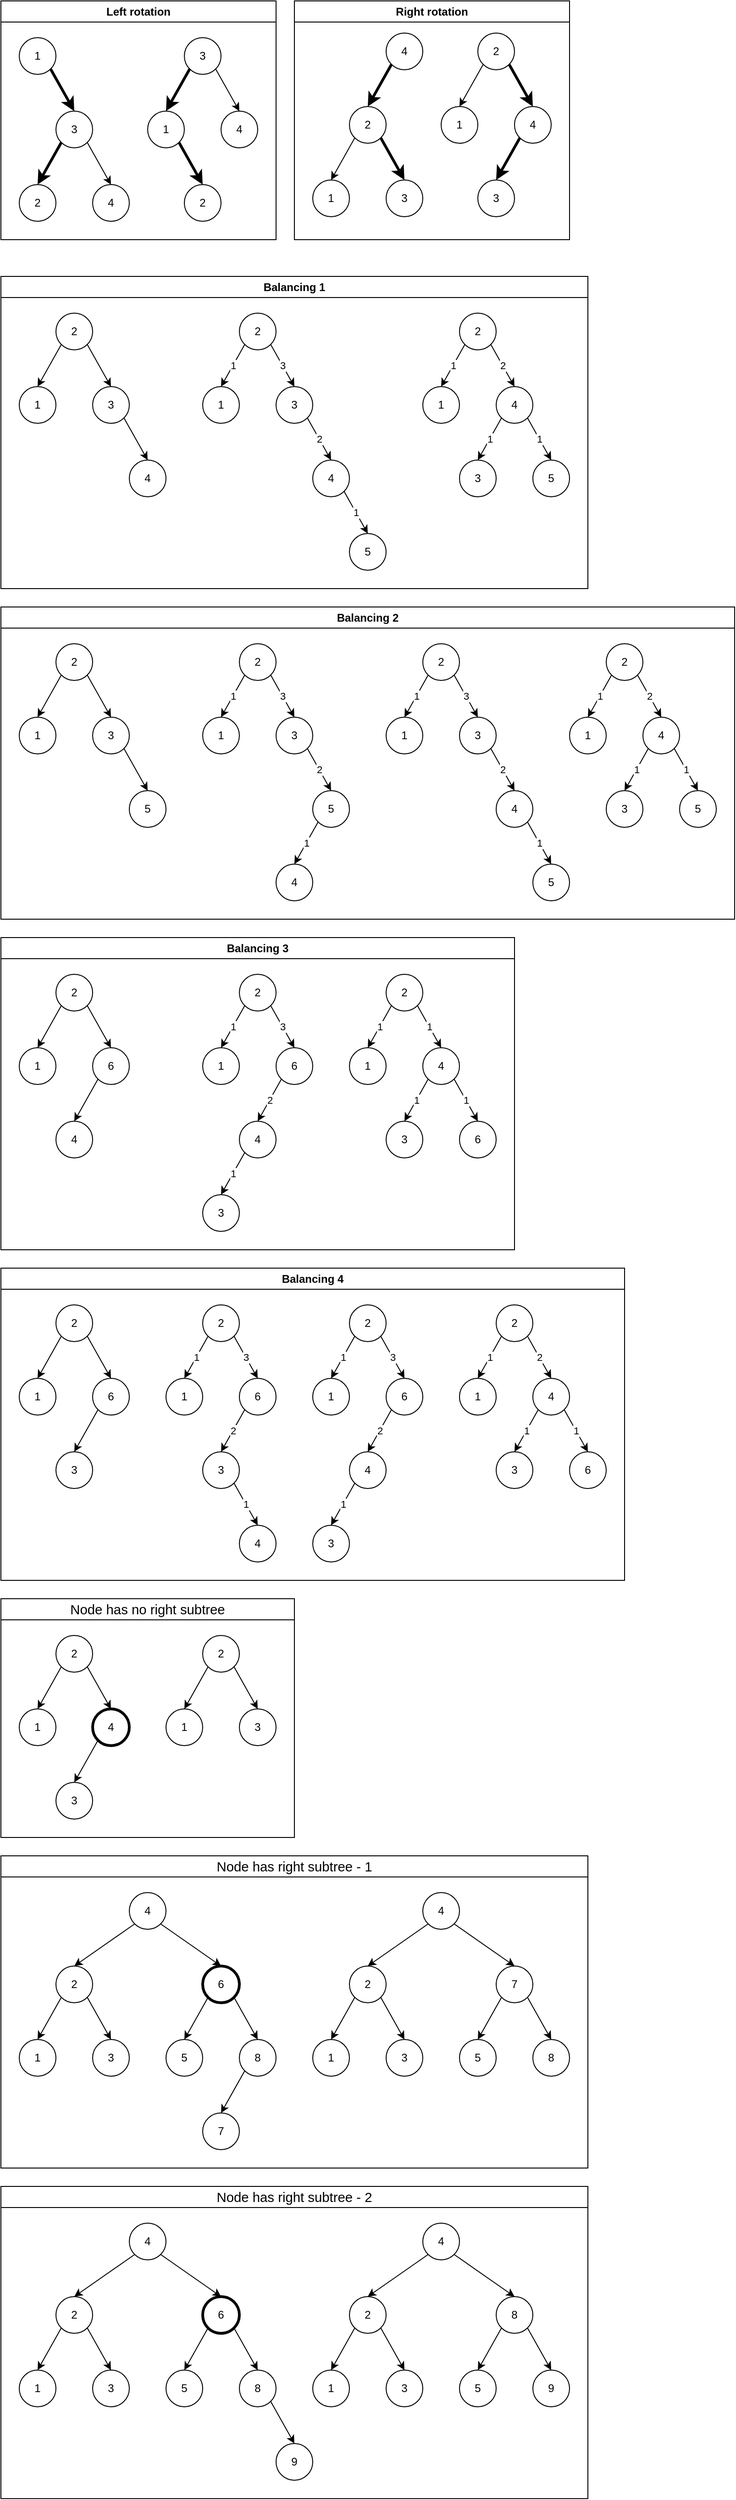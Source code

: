 <mxfile>
    <diagram id="-i_gcgUEiL3aIlroKkKF" name="Page-1">
        <mxGraphModel dx="1155" dy="668" grid="1" gridSize="10" guides="1" tooltips="1" connect="1" arrows="1" fold="1" page="1" pageScale="1" pageWidth="827" pageHeight="1169" math="0" shadow="0">
            <root>
                <mxCell id="0"/>
                <mxCell id="1" parent="0"/>
                <mxCell id="267" value="&lt;span id=&quot;docs-internal-guid-1aef4bfb-7fff-c312-14d9-f56bea1e8512&quot; style=&quot;font-weight:normal;&quot;&gt;&lt;span style=&quot;font-size: 11pt; font-family: Arial, sans-serif; background-color: transparent; font-variant-numeric: normal; font-variant-east-asian: normal; font-variant-alternates: normal; vertical-align: baseline;&quot;&gt;Node has no right subtree&lt;/span&gt;&lt;/span&gt;" style="swimlane;whiteSpace=wrap;html=1;" vertex="1" parent="1">
                    <mxGeometry x="20" y="1760" width="320" height="260" as="geometry"/>
                </mxCell>
                <mxCell id="268" value="1" style="ellipse;whiteSpace=wrap;html=1;aspect=fixed;" vertex="1" parent="267">
                    <mxGeometry x="20" y="120" width="40" height="40" as="geometry"/>
                </mxCell>
                <mxCell id="272" style="edgeStyle=none;html=1;exitX=0;exitY=1;exitDx=0;exitDy=0;entryX=0.5;entryY=0;entryDx=0;entryDy=0;" edge="1" parent="267" source="271" target="268">
                    <mxGeometry relative="1" as="geometry"/>
                </mxCell>
                <mxCell id="273" style="edgeStyle=none;html=1;exitX=1;exitY=1;exitDx=0;exitDy=0;entryX=0.5;entryY=0;entryDx=0;entryDy=0;" edge="1" parent="267" source="271" target="269">
                    <mxGeometry relative="1" as="geometry"/>
                </mxCell>
                <mxCell id="271" value="2" style="ellipse;whiteSpace=wrap;html=1;aspect=fixed;" vertex="1" parent="267">
                    <mxGeometry x="60" y="40" width="40" height="40" as="geometry"/>
                </mxCell>
                <mxCell id="270" value="3" style="ellipse;whiteSpace=wrap;html=1;aspect=fixed;" vertex="1" parent="267">
                    <mxGeometry x="60" y="200" width="40" height="40" as="geometry"/>
                </mxCell>
                <mxCell id="274" style="edgeStyle=none;html=1;exitX=0;exitY=1;exitDx=0;exitDy=0;entryX=0.5;entryY=0;entryDx=0;entryDy=0;" edge="1" parent="267" source="269" target="270">
                    <mxGeometry relative="1" as="geometry"/>
                </mxCell>
                <mxCell id="269" value="4" style="ellipse;whiteSpace=wrap;html=1;aspect=fixed;strokeWidth=3;" vertex="1" parent="267">
                    <mxGeometry x="100" y="120" width="40" height="40" as="geometry"/>
                </mxCell>
                <mxCell id="275" value="1" style="ellipse;whiteSpace=wrap;html=1;aspect=fixed;" vertex="1" parent="267">
                    <mxGeometry x="180" y="120" width="40" height="40" as="geometry"/>
                </mxCell>
                <mxCell id="276" style="edgeStyle=none;html=1;exitX=0;exitY=1;exitDx=0;exitDy=0;entryX=0.5;entryY=0;entryDx=0;entryDy=0;" edge="1" parent="267" source="278" target="275">
                    <mxGeometry relative="1" as="geometry"/>
                </mxCell>
                <mxCell id="278" value="2" style="ellipse;whiteSpace=wrap;html=1;aspect=fixed;" vertex="1" parent="267">
                    <mxGeometry x="220" y="40" width="40" height="40" as="geometry"/>
                </mxCell>
                <mxCell id="281" value="3" style="ellipse;whiteSpace=wrap;html=1;aspect=fixed;" vertex="1" parent="267">
                    <mxGeometry x="260" y="120" width="40" height="40" as="geometry"/>
                </mxCell>
                <mxCell id="277" style="edgeStyle=none;html=1;exitX=1;exitY=1;exitDx=0;exitDy=0;entryX=0.5;entryY=0;entryDx=0;entryDy=0;" edge="1" parent="267" source="278" target="281">
                    <mxGeometry relative="1" as="geometry"/>
                </mxCell>
                <mxCell id="282" value="&lt;span id=&quot;docs-internal-guid-1aef4bfb-7fff-c312-14d9-f56bea1e8512&quot; style=&quot;font-weight:normal;&quot;&gt;&lt;span style=&quot;font-size: 11pt; font-family: Arial, sans-serif; background-color: transparent; font-variant-numeric: normal; font-variant-east-asian: normal; font-variant-alternates: normal; vertical-align: baseline;&quot;&gt;Node has right subtree - 1&lt;/span&gt;&lt;/span&gt;" style="swimlane;whiteSpace=wrap;html=1;startSize=23;" vertex="1" parent="1">
                    <mxGeometry x="20" y="2040" width="640" height="340" as="geometry"/>
                </mxCell>
                <mxCell id="283" value="1" style="ellipse;whiteSpace=wrap;html=1;aspect=fixed;" vertex="1" parent="282">
                    <mxGeometry x="20" y="200" width="40" height="40" as="geometry"/>
                </mxCell>
                <mxCell id="284" style="edgeStyle=none;html=1;exitX=0;exitY=1;exitDx=0;exitDy=0;entryX=0.5;entryY=0;entryDx=0;entryDy=0;" edge="1" parent="282" source="286" target="283">
                    <mxGeometry relative="1" as="geometry"/>
                </mxCell>
                <mxCell id="285" style="edgeStyle=none;html=1;exitX=1;exitY=1;exitDx=0;exitDy=0;entryX=0.5;entryY=0;entryDx=0;entryDy=0;" edge="1" parent="282" source="286" target="289">
                    <mxGeometry relative="1" as="geometry"/>
                </mxCell>
                <mxCell id="286" value="2" style="ellipse;whiteSpace=wrap;html=1;aspect=fixed;" vertex="1" parent="282">
                    <mxGeometry x="60" y="120" width="40" height="40" as="geometry"/>
                </mxCell>
                <mxCell id="289" value="3" style="ellipse;whiteSpace=wrap;html=1;aspect=fixed;" vertex="1" parent="282">
                    <mxGeometry x="100" y="200" width="40" height="40" as="geometry"/>
                </mxCell>
                <mxCell id="300" style="edgeStyle=none;html=1;exitX=0;exitY=1;exitDx=0;exitDy=0;entryX=0.5;entryY=0;entryDx=0;entryDy=0;" edge="1" parent="282" source="295" target="286">
                    <mxGeometry relative="1" as="geometry"/>
                </mxCell>
                <mxCell id="301" style="edgeStyle=none;html=1;exitX=1;exitY=1;exitDx=0;exitDy=0;entryX=0.5;entryY=0;entryDx=0;entryDy=0;" edge="1" parent="282" source="295" target="296">
                    <mxGeometry relative="1" as="geometry"/>
                </mxCell>
                <mxCell id="295" value="4" style="ellipse;whiteSpace=wrap;html=1;aspect=fixed;" vertex="1" parent="282">
                    <mxGeometry x="140" y="40" width="40" height="40" as="geometry"/>
                </mxCell>
                <mxCell id="302" style="edgeStyle=none;html=1;exitX=0;exitY=1;exitDx=0;exitDy=0;entryX=0.5;entryY=0;entryDx=0;entryDy=0;" edge="1" parent="282" source="296" target="297">
                    <mxGeometry relative="1" as="geometry"/>
                </mxCell>
                <mxCell id="303" style="edgeStyle=none;html=1;exitX=1;exitY=1;exitDx=0;exitDy=0;entryX=0.5;entryY=0;entryDx=0;entryDy=0;" edge="1" parent="282" source="296" target="298">
                    <mxGeometry relative="1" as="geometry"/>
                </mxCell>
                <mxCell id="296" value="6" style="ellipse;whiteSpace=wrap;html=1;aspect=fixed;strokeWidth=3;" vertex="1" parent="282">
                    <mxGeometry x="220" y="120" width="40" height="40" as="geometry"/>
                </mxCell>
                <mxCell id="297" value="5" style="ellipse;whiteSpace=wrap;html=1;aspect=fixed;" vertex="1" parent="282">
                    <mxGeometry x="180" y="200" width="40" height="40" as="geometry"/>
                </mxCell>
                <mxCell id="304" style="edgeStyle=none;html=1;exitX=0;exitY=1;exitDx=0;exitDy=0;entryX=0.5;entryY=0;entryDx=0;entryDy=0;" edge="1" parent="282" source="298" target="299">
                    <mxGeometry relative="1" as="geometry"/>
                </mxCell>
                <mxCell id="298" value="8" style="ellipse;whiteSpace=wrap;html=1;aspect=fixed;" vertex="1" parent="282">
                    <mxGeometry x="260" y="200" width="40" height="40" as="geometry"/>
                </mxCell>
                <mxCell id="299" value="7" style="ellipse;whiteSpace=wrap;html=1;aspect=fixed;" vertex="1" parent="282">
                    <mxGeometry x="220" y="280" width="40" height="40" as="geometry"/>
                </mxCell>
                <mxCell id="305" value="1" style="ellipse;whiteSpace=wrap;html=1;aspect=fixed;" vertex="1" parent="282">
                    <mxGeometry x="340" y="200" width="40" height="40" as="geometry"/>
                </mxCell>
                <mxCell id="306" style="edgeStyle=none;html=1;exitX=0;exitY=1;exitDx=0;exitDy=0;entryX=0.5;entryY=0;entryDx=0;entryDy=0;" edge="1" parent="282" source="308" target="305">
                    <mxGeometry relative="1" as="geometry"/>
                </mxCell>
                <mxCell id="308" value="2" style="ellipse;whiteSpace=wrap;html=1;aspect=fixed;" vertex="1" parent="282">
                    <mxGeometry x="380" y="120" width="40" height="40" as="geometry"/>
                </mxCell>
                <mxCell id="309" value="3" style="ellipse;whiteSpace=wrap;html=1;aspect=fixed;" vertex="1" parent="282">
                    <mxGeometry x="420" y="200" width="40" height="40" as="geometry"/>
                </mxCell>
                <mxCell id="307" style="edgeStyle=none;html=1;exitX=1;exitY=1;exitDx=0;exitDy=0;entryX=0.5;entryY=0;entryDx=0;entryDy=0;" edge="1" parent="282" source="308" target="309">
                    <mxGeometry relative="1" as="geometry"/>
                </mxCell>
                <mxCell id="310" style="edgeStyle=none;html=1;exitX=0;exitY=1;exitDx=0;exitDy=0;entryX=0.5;entryY=0;entryDx=0;entryDy=0;" edge="1" parent="282" source="312" target="308">
                    <mxGeometry relative="1" as="geometry"/>
                </mxCell>
                <mxCell id="312" value="4" style="ellipse;whiteSpace=wrap;html=1;aspect=fixed;" vertex="1" parent="282">
                    <mxGeometry x="460" y="40" width="40" height="40" as="geometry"/>
                </mxCell>
                <mxCell id="311" style="edgeStyle=none;html=1;exitX=1;exitY=1;exitDx=0;exitDy=0;entryX=0.5;entryY=0;entryDx=0;entryDy=0;" edge="1" parent="282" source="312">
                    <mxGeometry relative="1" as="geometry">
                        <mxPoint x="560" y="120.0" as="targetPoint"/>
                    </mxGeometry>
                </mxCell>
                <mxCell id="316" value="5" style="ellipse;whiteSpace=wrap;html=1;aspect=fixed;" vertex="1" parent="282">
                    <mxGeometry x="500" y="200" width="40" height="40" as="geometry"/>
                </mxCell>
                <mxCell id="313" style="edgeStyle=none;html=1;exitX=0;exitY=1;exitDx=0;exitDy=0;entryX=0.5;entryY=0;entryDx=0;entryDy=0;" edge="1" parent="282" target="316">
                    <mxGeometry relative="1" as="geometry">
                        <mxPoint x="545.858" y="154.142" as="sourcePoint"/>
                    </mxGeometry>
                </mxCell>
                <mxCell id="318" value="8" style="ellipse;whiteSpace=wrap;html=1;aspect=fixed;" vertex="1" parent="282">
                    <mxGeometry x="580" y="200" width="40" height="40" as="geometry"/>
                </mxCell>
                <mxCell id="314" style="edgeStyle=none;html=1;exitX=1;exitY=1;exitDx=0;exitDy=0;entryX=0.5;entryY=0;entryDx=0;entryDy=0;" edge="1" parent="282" target="318">
                    <mxGeometry relative="1" as="geometry">
                        <mxPoint x="574.142" y="154.142" as="sourcePoint"/>
                    </mxGeometry>
                </mxCell>
                <mxCell id="319" value="7" style="ellipse;whiteSpace=wrap;html=1;aspect=fixed;" vertex="1" parent="282">
                    <mxGeometry x="540" y="120" width="40" height="40" as="geometry"/>
                </mxCell>
                <mxCell id="320" value="&lt;span id=&quot;docs-internal-guid-1aef4bfb-7fff-c312-14d9-f56bea1e8512&quot; style=&quot;font-weight:normal;&quot;&gt;&lt;span style=&quot;font-size: 11pt; font-family: Arial, sans-serif; background-color: transparent; font-variant-numeric: normal; font-variant-east-asian: normal; font-variant-alternates: normal; vertical-align: baseline;&quot;&gt;Node has right subtree - 2&lt;/span&gt;&lt;/span&gt;" style="swimlane;whiteSpace=wrap;html=1;startSize=23;" vertex="1" parent="1">
                    <mxGeometry x="20" y="2400" width="640" height="340" as="geometry"/>
                </mxCell>
                <mxCell id="321" value="1" style="ellipse;whiteSpace=wrap;html=1;aspect=fixed;" vertex="1" parent="320">
                    <mxGeometry x="20" y="200" width="40" height="40" as="geometry"/>
                </mxCell>
                <mxCell id="322" style="edgeStyle=none;html=1;exitX=0;exitY=1;exitDx=0;exitDy=0;entryX=0.5;entryY=0;entryDx=0;entryDy=0;" edge="1" parent="320" source="324" target="321">
                    <mxGeometry relative="1" as="geometry"/>
                </mxCell>
                <mxCell id="323" style="edgeStyle=none;html=1;exitX=1;exitY=1;exitDx=0;exitDy=0;entryX=0.5;entryY=0;entryDx=0;entryDy=0;" edge="1" parent="320" source="324" target="325">
                    <mxGeometry relative="1" as="geometry"/>
                </mxCell>
                <mxCell id="324" value="2" style="ellipse;whiteSpace=wrap;html=1;aspect=fixed;" vertex="1" parent="320">
                    <mxGeometry x="60" y="120" width="40" height="40" as="geometry"/>
                </mxCell>
                <mxCell id="325" value="3" style="ellipse;whiteSpace=wrap;html=1;aspect=fixed;" vertex="1" parent="320">
                    <mxGeometry x="100" y="200" width="40" height="40" as="geometry"/>
                </mxCell>
                <mxCell id="326" style="edgeStyle=none;html=1;exitX=0;exitY=1;exitDx=0;exitDy=0;entryX=0.5;entryY=0;entryDx=0;entryDy=0;" edge="1" parent="320" source="328" target="324">
                    <mxGeometry relative="1" as="geometry"/>
                </mxCell>
                <mxCell id="327" style="edgeStyle=none;html=1;exitX=1;exitY=1;exitDx=0;exitDy=0;entryX=0.5;entryY=0;entryDx=0;entryDy=0;" edge="1" parent="320" source="328" target="331">
                    <mxGeometry relative="1" as="geometry"/>
                </mxCell>
                <mxCell id="328" value="4" style="ellipse;whiteSpace=wrap;html=1;aspect=fixed;" vertex="1" parent="320">
                    <mxGeometry x="140" y="40" width="40" height="40" as="geometry"/>
                </mxCell>
                <mxCell id="329" style="edgeStyle=none;html=1;exitX=0;exitY=1;exitDx=0;exitDy=0;entryX=0.5;entryY=0;entryDx=0;entryDy=0;" edge="1" parent="320" source="331" target="332">
                    <mxGeometry relative="1" as="geometry"/>
                </mxCell>
                <mxCell id="330" style="edgeStyle=none;html=1;exitX=1;exitY=1;exitDx=0;exitDy=0;entryX=0.5;entryY=0;entryDx=0;entryDy=0;" edge="1" parent="320" source="331" target="334">
                    <mxGeometry relative="1" as="geometry"/>
                </mxCell>
                <mxCell id="331" value="6" style="ellipse;whiteSpace=wrap;html=1;aspect=fixed;strokeWidth=3;" vertex="1" parent="320">
                    <mxGeometry x="220" y="120" width="40" height="40" as="geometry"/>
                </mxCell>
                <mxCell id="332" value="5" style="ellipse;whiteSpace=wrap;html=1;aspect=fixed;" vertex="1" parent="320">
                    <mxGeometry x="180" y="200" width="40" height="40" as="geometry"/>
                </mxCell>
                <mxCell id="349" style="edgeStyle=none;html=1;exitX=1;exitY=1;exitDx=0;exitDy=0;entryX=0.5;entryY=0;entryDx=0;entryDy=0;" edge="1" parent="320" source="334" target="335">
                    <mxGeometry relative="1" as="geometry"/>
                </mxCell>
                <mxCell id="334" value="8" style="ellipse;whiteSpace=wrap;html=1;aspect=fixed;" vertex="1" parent="320">
                    <mxGeometry x="260" y="200" width="40" height="40" as="geometry"/>
                </mxCell>
                <mxCell id="335" value="9" style="ellipse;whiteSpace=wrap;html=1;aspect=fixed;" vertex="1" parent="320">
                    <mxGeometry x="300" y="280" width="40" height="40" as="geometry"/>
                </mxCell>
                <mxCell id="336" value="1" style="ellipse;whiteSpace=wrap;html=1;aspect=fixed;" vertex="1" parent="320">
                    <mxGeometry x="340" y="200" width="40" height="40" as="geometry"/>
                </mxCell>
                <mxCell id="337" style="edgeStyle=none;html=1;exitX=0;exitY=1;exitDx=0;exitDy=0;entryX=0.5;entryY=0;entryDx=0;entryDy=0;" edge="1" parent="320" source="338" target="336">
                    <mxGeometry relative="1" as="geometry"/>
                </mxCell>
                <mxCell id="338" value="2" style="ellipse;whiteSpace=wrap;html=1;aspect=fixed;" vertex="1" parent="320">
                    <mxGeometry x="380" y="120" width="40" height="40" as="geometry"/>
                </mxCell>
                <mxCell id="339" value="3" style="ellipse;whiteSpace=wrap;html=1;aspect=fixed;" vertex="1" parent="320">
                    <mxGeometry x="420" y="200" width="40" height="40" as="geometry"/>
                </mxCell>
                <mxCell id="340" style="edgeStyle=none;html=1;exitX=1;exitY=1;exitDx=0;exitDy=0;entryX=0.5;entryY=0;entryDx=0;entryDy=0;" edge="1" parent="320" source="338" target="339">
                    <mxGeometry relative="1" as="geometry"/>
                </mxCell>
                <mxCell id="341" style="edgeStyle=none;html=1;exitX=0;exitY=1;exitDx=0;exitDy=0;entryX=0.5;entryY=0;entryDx=0;entryDy=0;" edge="1" parent="320" source="342" target="338">
                    <mxGeometry relative="1" as="geometry"/>
                </mxCell>
                <mxCell id="342" value="4" style="ellipse;whiteSpace=wrap;html=1;aspect=fixed;" vertex="1" parent="320">
                    <mxGeometry x="460" y="40" width="40" height="40" as="geometry"/>
                </mxCell>
                <mxCell id="343" style="edgeStyle=none;html=1;exitX=1;exitY=1;exitDx=0;exitDy=0;entryX=0.5;entryY=0;entryDx=0;entryDy=0;" edge="1" parent="320" source="342">
                    <mxGeometry relative="1" as="geometry">
                        <mxPoint x="560" y="120.0" as="targetPoint"/>
                    </mxGeometry>
                </mxCell>
                <mxCell id="344" value="5" style="ellipse;whiteSpace=wrap;html=1;aspect=fixed;" vertex="1" parent="320">
                    <mxGeometry x="500" y="200" width="40" height="40" as="geometry"/>
                </mxCell>
                <mxCell id="345" style="edgeStyle=none;html=1;exitX=0;exitY=1;exitDx=0;exitDy=0;entryX=0.5;entryY=0;entryDx=0;entryDy=0;" edge="1" parent="320" target="344">
                    <mxGeometry relative="1" as="geometry">
                        <mxPoint x="545.858" y="154.142" as="sourcePoint"/>
                    </mxGeometry>
                </mxCell>
                <mxCell id="346" value="9" style="ellipse;whiteSpace=wrap;html=1;aspect=fixed;" vertex="1" parent="320">
                    <mxGeometry x="580" y="200" width="40" height="40" as="geometry"/>
                </mxCell>
                <mxCell id="347" style="edgeStyle=none;html=1;exitX=1;exitY=1;exitDx=0;exitDy=0;entryX=0.5;entryY=0;entryDx=0;entryDy=0;" edge="1" parent="320" target="346">
                    <mxGeometry relative="1" as="geometry">
                        <mxPoint x="574.142" y="154.142" as="sourcePoint"/>
                    </mxGeometry>
                </mxCell>
                <mxCell id="348" value="8" style="ellipse;whiteSpace=wrap;html=1;aspect=fixed;" vertex="1" parent="320">
                    <mxGeometry x="540" y="120" width="40" height="40" as="geometry"/>
                </mxCell>
                <mxCell id="352" value="Left rotation" style="swimlane;whiteSpace=wrap;html=1;strokeWidth=1;" vertex="1" parent="1">
                    <mxGeometry x="20" y="20" width="300" height="260" as="geometry"/>
                </mxCell>
                <mxCell id="43" value="4" style="ellipse;whiteSpace=wrap;html=1;aspect=fixed;" parent="352" vertex="1">
                    <mxGeometry x="100" y="200" width="40" height="40" as="geometry"/>
                </mxCell>
                <mxCell id="52" style="edgeStyle=none;html=1;exitX=1;exitY=1;exitDx=0;exitDy=0;entryX=0.5;entryY=0;entryDx=0;entryDy=0;" parent="352" source="44" target="43" edge="1">
                    <mxGeometry relative="1" as="geometry"/>
                </mxCell>
                <mxCell id="44" value="3" style="ellipse;whiteSpace=wrap;html=1;aspect=fixed;" parent="352" vertex="1">
                    <mxGeometry x="60" y="120" width="40" height="40" as="geometry"/>
                </mxCell>
                <mxCell id="47" value="2" style="ellipse;whiteSpace=wrap;html=1;aspect=fixed;" parent="352" vertex="1">
                    <mxGeometry x="20" y="200" width="40" height="40" as="geometry"/>
                </mxCell>
                <mxCell id="51" style="edgeStyle=none;html=1;exitX=0;exitY=1;exitDx=0;exitDy=0;entryX=0.5;entryY=0;entryDx=0;entryDy=0;strokeWidth=3;" parent="352" source="44" target="47" edge="1">
                    <mxGeometry relative="1" as="geometry"/>
                </mxCell>
                <mxCell id="50" style="edgeStyle=none;html=1;exitX=1;exitY=1;exitDx=0;exitDy=0;entryX=0.5;entryY=0;entryDx=0;entryDy=0;strokeWidth=3;" parent="352" source="48" target="44" edge="1">
                    <mxGeometry relative="1" as="geometry"/>
                </mxCell>
                <mxCell id="48" value="1" style="ellipse;whiteSpace=wrap;html=1;aspect=fixed;" parent="352" vertex="1">
                    <mxGeometry x="20" y="40" width="40" height="40" as="geometry"/>
                </mxCell>
                <mxCell id="53" value="4" style="ellipse;whiteSpace=wrap;html=1;aspect=fixed;" parent="352" vertex="1">
                    <mxGeometry x="240" y="120" width="40" height="40" as="geometry"/>
                </mxCell>
                <mxCell id="62" style="edgeStyle=none;html=1;exitX=1;exitY=1;exitDx=0;exitDy=0;entryX=0.5;entryY=0;entryDx=0;entryDy=0;" parent="352" source="56" edge="1">
                    <mxGeometry relative="1" as="geometry">
                        <mxPoint x="260" y="120" as="targetPoint"/>
                    </mxGeometry>
                </mxCell>
                <mxCell id="56" value="3" style="ellipse;whiteSpace=wrap;html=1;aspect=fixed;" parent="352" vertex="1">
                    <mxGeometry x="200" y="40" width="40" height="40" as="geometry"/>
                </mxCell>
                <mxCell id="57" value="2" style="ellipse;whiteSpace=wrap;html=1;aspect=fixed;" parent="352" vertex="1">
                    <mxGeometry x="200" y="200" width="40" height="40" as="geometry"/>
                </mxCell>
                <mxCell id="60" style="edgeStyle=none;html=1;exitX=1;exitY=1;exitDx=0;exitDy=0;entryX=0.5;entryY=0;entryDx=0;entryDy=0;strokeWidth=3;" parent="352" source="59" target="57" edge="1">
                    <mxGeometry relative="1" as="geometry"/>
                </mxCell>
                <mxCell id="59" value="1" style="ellipse;whiteSpace=wrap;html=1;aspect=fixed;" parent="352" vertex="1">
                    <mxGeometry x="160" y="120" width="40" height="40" as="geometry"/>
                </mxCell>
                <mxCell id="61" style="edgeStyle=none;html=1;exitX=0;exitY=1;exitDx=0;exitDy=0;entryX=0.5;entryY=0;entryDx=0;entryDy=0;strokeWidth=3;" parent="352" source="56" target="59" edge="1">
                    <mxGeometry relative="1" as="geometry"/>
                </mxCell>
                <mxCell id="353" value="Right rotation" style="swimlane;whiteSpace=wrap;html=1;strokeWidth=1;" vertex="1" parent="1">
                    <mxGeometry x="340" y="20" width="300" height="260" as="geometry"/>
                </mxCell>
                <mxCell id="22" value="4" style="ellipse;whiteSpace=wrap;html=1;aspect=fixed;" parent="353" vertex="1">
                    <mxGeometry x="100" y="35" width="40" height="40" as="geometry"/>
                </mxCell>
                <mxCell id="23" value="3" style="ellipse;whiteSpace=wrap;html=1;aspect=fixed;" parent="353" vertex="1">
                    <mxGeometry x="100" y="195" width="40" height="40" as="geometry"/>
                </mxCell>
                <mxCell id="25" style="edgeStyle=none;html=1;exitX=1;exitY=1;exitDx=0;exitDy=0;entryX=0.5;entryY=0;entryDx=0;entryDy=0;strokeWidth=3;" parent="353" source="26" target="23" edge="1">
                    <mxGeometry relative="1" as="geometry"/>
                </mxCell>
                <mxCell id="26" value="2" style="ellipse;whiteSpace=wrap;html=1;aspect=fixed;" parent="353" vertex="1">
                    <mxGeometry x="60" y="115" width="40" height="40" as="geometry"/>
                </mxCell>
                <mxCell id="21" style="edgeStyle=none;html=1;exitX=0;exitY=1;exitDx=0;exitDy=0;entryX=0.5;entryY=0;entryDx=0;entryDy=0;strokeWidth=3;" parent="353" source="22" target="26" edge="1">
                    <mxGeometry relative="1" as="geometry"/>
                </mxCell>
                <mxCell id="27" value="1" style="ellipse;whiteSpace=wrap;html=1;aspect=fixed;" parent="353" vertex="1">
                    <mxGeometry x="20" y="195" width="40" height="40" as="geometry"/>
                </mxCell>
                <mxCell id="24" style="edgeStyle=none;html=1;exitX=0;exitY=1;exitDx=0;exitDy=0;entryX=0.5;entryY=0;entryDx=0;entryDy=0;" parent="353" source="26" target="27" edge="1">
                    <mxGeometry relative="1" as="geometry"/>
                </mxCell>
                <mxCell id="35" value="2" style="ellipse;whiteSpace=wrap;html=1;aspect=fixed;" parent="353" vertex="1">
                    <mxGeometry x="200" y="35" width="40" height="40" as="geometry"/>
                </mxCell>
                <mxCell id="36" value="4" style="ellipse;whiteSpace=wrap;html=1;aspect=fixed;" parent="353" vertex="1">
                    <mxGeometry x="240" y="115" width="40" height="40" as="geometry"/>
                </mxCell>
                <mxCell id="40" style="edgeStyle=none;html=1;exitX=1;exitY=1;exitDx=0;exitDy=0;entryX=0.5;entryY=0;entryDx=0;entryDy=0;strokeWidth=3;" parent="353" source="35" target="36" edge="1">
                    <mxGeometry relative="1" as="geometry"/>
                </mxCell>
                <mxCell id="37" value="3" style="ellipse;whiteSpace=wrap;html=1;aspect=fixed;" parent="353" vertex="1">
                    <mxGeometry x="200" y="195" width="40" height="40" as="geometry"/>
                </mxCell>
                <mxCell id="39" style="edgeStyle=none;html=1;exitX=0;exitY=1;exitDx=0;exitDy=0;entryX=0.5;entryY=0;entryDx=0;entryDy=0;strokeWidth=3;" parent="353" source="36" target="37" edge="1">
                    <mxGeometry relative="1" as="geometry"/>
                </mxCell>
                <mxCell id="38" value="1" style="ellipse;whiteSpace=wrap;html=1;aspect=fixed;" parent="353" vertex="1">
                    <mxGeometry x="160" y="115" width="40" height="40" as="geometry"/>
                </mxCell>
                <mxCell id="41" style="edgeStyle=none;html=1;exitX=0;exitY=1;exitDx=0;exitDy=0;entryX=0.5;entryY=0;entryDx=0;entryDy=0;" parent="353" source="35" target="38" edge="1">
                    <mxGeometry relative="1" as="geometry"/>
                </mxCell>
                <mxCell id="354" value="Balancing 1" style="swimlane;whiteSpace=wrap;html=1;strokeWidth=1;" vertex="1" parent="1">
                    <mxGeometry x="20" y="320" width="640" height="340" as="geometry"/>
                </mxCell>
                <mxCell id="70" value="3" style="ellipse;whiteSpace=wrap;html=1;aspect=fixed;" parent="354" vertex="1">
                    <mxGeometry x="100" y="120" width="40" height="40" as="geometry"/>
                </mxCell>
                <mxCell id="72" style="edgeStyle=none;html=1;exitX=1;exitY=1;exitDx=0;exitDy=0;entryX=0.5;entryY=0;entryDx=0;entryDy=0;" parent="354" source="73" target="70" edge="1">
                    <mxGeometry relative="1" as="geometry"/>
                </mxCell>
                <mxCell id="73" value="2" style="ellipse;whiteSpace=wrap;html=1;aspect=fixed;" parent="354" vertex="1">
                    <mxGeometry x="60" y="40" width="40" height="40" as="geometry"/>
                </mxCell>
                <mxCell id="74" value="1" style="ellipse;whiteSpace=wrap;html=1;aspect=fixed;" parent="354" vertex="1">
                    <mxGeometry x="20" y="120" width="40" height="40" as="geometry"/>
                </mxCell>
                <mxCell id="71" style="edgeStyle=none;html=1;exitX=0;exitY=1;exitDx=0;exitDy=0;entryX=0.5;entryY=0;entryDx=0;entryDy=0;strokeWidth=1;" parent="354" source="73" target="74" edge="1">
                    <mxGeometry relative="1" as="geometry"/>
                </mxCell>
                <mxCell id="77" value="4" style="ellipse;whiteSpace=wrap;html=1;aspect=fixed;" parent="354" vertex="1">
                    <mxGeometry x="140" y="200" width="40" height="40" as="geometry"/>
                </mxCell>
                <mxCell id="78" style="edgeStyle=none;html=1;exitX=1;exitY=1;exitDx=0;exitDy=0;entryX=0.5;entryY=0;entryDx=0;entryDy=0;strokeWidth=1;" parent="354" source="70" target="77" edge="1">
                    <mxGeometry relative="1" as="geometry"/>
                </mxCell>
                <mxCell id="80" value="3" style="ellipse;whiteSpace=wrap;html=1;aspect=fixed;" parent="354" vertex="1">
                    <mxGeometry x="300" y="120" width="40" height="40" as="geometry"/>
                </mxCell>
                <mxCell id="82" value="3" style="edgeStyle=none;html=1;exitX=1;exitY=1;exitDx=0;exitDy=0;entryX=0.5;entryY=0;entryDx=0;entryDy=0;" parent="354" source="83" target="80" edge="1">
                    <mxGeometry relative="1" as="geometry"/>
                </mxCell>
                <mxCell id="83" value="2" style="ellipse;whiteSpace=wrap;html=1;aspect=fixed;" parent="354" vertex="1">
                    <mxGeometry x="260" y="40" width="40" height="40" as="geometry"/>
                </mxCell>
                <mxCell id="84" value="1" style="ellipse;whiteSpace=wrap;html=1;aspect=fixed;" parent="354" vertex="1">
                    <mxGeometry x="220" y="120" width="40" height="40" as="geometry"/>
                </mxCell>
                <mxCell id="81" value="1" style="edgeStyle=none;html=1;exitX=0;exitY=1;exitDx=0;exitDy=0;entryX=0.5;entryY=0;entryDx=0;entryDy=0;strokeWidth=1;" parent="354" source="83" target="84" edge="1">
                    <mxGeometry relative="1" as="geometry"/>
                </mxCell>
                <mxCell id="85" value="4" style="ellipse;whiteSpace=wrap;html=1;aspect=fixed;" parent="354" vertex="1">
                    <mxGeometry x="340" y="200" width="40" height="40" as="geometry"/>
                </mxCell>
                <mxCell id="79" value="2" style="edgeStyle=none;html=1;exitX=1;exitY=1;exitDx=0;exitDy=0;entryX=0.5;entryY=0;entryDx=0;entryDy=0;strokeWidth=1;" parent="354" source="80" target="85" edge="1">
                    <mxGeometry relative="1" as="geometry"/>
                </mxCell>
                <mxCell id="86" value="5" style="ellipse;whiteSpace=wrap;html=1;aspect=fixed;" parent="354" vertex="1">
                    <mxGeometry x="380" y="280" width="40" height="40" as="geometry"/>
                </mxCell>
                <mxCell id="87" value="1" style="edgeStyle=none;html=1;exitX=1;exitY=1;exitDx=0;exitDy=0;entryX=0.5;entryY=0;entryDx=0;entryDy=0;strokeWidth=1;" parent="354" source="85" target="86" edge="1">
                    <mxGeometry relative="1" as="geometry"/>
                </mxCell>
                <mxCell id="89" value="3" style="ellipse;whiteSpace=wrap;html=1;aspect=fixed;" parent="354" vertex="1">
                    <mxGeometry x="500" y="200" width="40" height="40" as="geometry"/>
                </mxCell>
                <mxCell id="92" value="2" style="ellipse;whiteSpace=wrap;html=1;aspect=fixed;" parent="354" vertex="1">
                    <mxGeometry x="500" y="40" width="40" height="40" as="geometry"/>
                </mxCell>
                <mxCell id="93" value="1" style="ellipse;whiteSpace=wrap;html=1;aspect=fixed;" parent="354" vertex="1">
                    <mxGeometry x="460" y="120" width="40" height="40" as="geometry"/>
                </mxCell>
                <mxCell id="90" value="1" style="edgeStyle=none;html=1;exitX=0;exitY=1;exitDx=0;exitDy=0;entryX=0.5;entryY=0;entryDx=0;entryDy=0;strokeWidth=1;" parent="354" source="92" target="93" edge="1">
                    <mxGeometry relative="1" as="geometry"/>
                </mxCell>
                <mxCell id="142" value="1" style="edgeStyle=none;html=1;exitX=0;exitY=1;exitDx=0;exitDy=0;entryX=0.5;entryY=0;entryDx=0;entryDy=0;strokeWidth=1;" parent="354" source="95" target="89" edge="1">
                    <mxGeometry relative="1" as="geometry"/>
                </mxCell>
                <mxCell id="95" value="4" style="ellipse;whiteSpace=wrap;html=1;aspect=fixed;" parent="354" vertex="1">
                    <mxGeometry x="540" y="120" width="40" height="40" as="geometry"/>
                </mxCell>
                <mxCell id="143" value="2" style="edgeStyle=none;html=1;exitX=1;exitY=1;exitDx=0;exitDy=0;entryX=0.5;entryY=0;entryDx=0;entryDy=0;strokeWidth=1;" parent="354" source="92" target="95" edge="1">
                    <mxGeometry relative="1" as="geometry"/>
                </mxCell>
                <mxCell id="96" value="5" style="ellipse;whiteSpace=wrap;html=1;aspect=fixed;" parent="354" vertex="1">
                    <mxGeometry x="580" y="200" width="40" height="40" as="geometry"/>
                </mxCell>
                <mxCell id="141" value="1" style="edgeStyle=none;html=1;exitX=1;exitY=1;exitDx=0;exitDy=0;entryX=0.5;entryY=0;entryDx=0;entryDy=0;strokeWidth=1;" parent="354" source="95" target="96" edge="1">
                    <mxGeometry relative="1" as="geometry"/>
                </mxCell>
                <mxCell id="355" value="Balancing 2" style="swimlane;whiteSpace=wrap;html=1;strokeWidth=1;" vertex="1" parent="1">
                    <mxGeometry x="20" y="680" width="800" height="340" as="geometry"/>
                </mxCell>
                <mxCell id="145" value="3" style="ellipse;whiteSpace=wrap;html=1;aspect=fixed;" parent="355" vertex="1">
                    <mxGeometry x="300" y="120" width="40" height="40" as="geometry"/>
                </mxCell>
                <mxCell id="147" value="3" style="edgeStyle=none;html=1;exitX=1;exitY=1;exitDx=0;exitDy=0;entryX=0.5;entryY=0;entryDx=0;entryDy=0;" parent="355" source="148" target="145" edge="1">
                    <mxGeometry relative="1" as="geometry"/>
                </mxCell>
                <mxCell id="148" value="2" style="ellipse;whiteSpace=wrap;html=1;aspect=fixed;" parent="355" vertex="1">
                    <mxGeometry x="260" y="40" width="40" height="40" as="geometry"/>
                </mxCell>
                <mxCell id="149" value="1" style="ellipse;whiteSpace=wrap;html=1;aspect=fixed;" parent="355" vertex="1">
                    <mxGeometry x="220" y="120" width="40" height="40" as="geometry"/>
                </mxCell>
                <mxCell id="146" value="1" style="edgeStyle=none;html=1;exitX=0;exitY=1;exitDx=0;exitDy=0;entryX=0.5;entryY=0;entryDx=0;entryDy=0;strokeWidth=1;" parent="355" source="148" target="149" edge="1">
                    <mxGeometry relative="1" as="geometry"/>
                </mxCell>
                <mxCell id="169" value="5" style="ellipse;whiteSpace=wrap;html=1;aspect=fixed;" parent="355" vertex="1">
                    <mxGeometry x="340" y="200" width="40" height="40" as="geometry"/>
                </mxCell>
                <mxCell id="171" value="2" style="edgeStyle=none;html=1;exitX=1;exitY=1;exitDx=0;exitDy=0;entryX=0.5;entryY=0;entryDx=0;entryDy=0;strokeWidth=1;" parent="355" source="145" target="169" edge="1">
                    <mxGeometry relative="1" as="geometry"/>
                </mxCell>
                <mxCell id="170" value="4" style="ellipse;whiteSpace=wrap;html=1;aspect=fixed;" parent="355" vertex="1">
                    <mxGeometry x="300" y="280" width="40" height="40" as="geometry"/>
                </mxCell>
                <mxCell id="172" value="1" style="edgeStyle=none;html=1;exitX=0;exitY=1;exitDx=0;exitDy=0;entryX=0.5;entryY=0;entryDx=0;entryDy=0;strokeWidth=1;" parent="355" source="169" target="170" edge="1">
                    <mxGeometry relative="1" as="geometry"/>
                </mxCell>
                <mxCell id="174" value="3" style="ellipse;whiteSpace=wrap;html=1;aspect=fixed;" parent="355" vertex="1">
                    <mxGeometry x="100" y="120" width="40" height="40" as="geometry"/>
                </mxCell>
                <mxCell id="183" style="edgeStyle=none;html=1;exitX=1;exitY=1;exitDx=0;exitDy=0;entryX=0.5;entryY=0;entryDx=0;entryDy=0;strokeWidth=1;" parent="355" source="177" target="174" edge="1">
                    <mxGeometry relative="1" as="geometry"/>
                </mxCell>
                <mxCell id="177" value="2" style="ellipse;whiteSpace=wrap;html=1;aspect=fixed;" parent="355" vertex="1">
                    <mxGeometry x="60" y="40" width="40" height="40" as="geometry"/>
                </mxCell>
                <mxCell id="178" value="1" style="ellipse;whiteSpace=wrap;html=1;aspect=fixed;" parent="355" vertex="1">
                    <mxGeometry x="20" y="120" width="40" height="40" as="geometry"/>
                </mxCell>
                <mxCell id="182" style="edgeStyle=none;html=1;exitX=0;exitY=1;exitDx=0;exitDy=0;entryX=0.5;entryY=0;entryDx=0;entryDy=0;strokeWidth=1;" parent="355" source="177" target="178" edge="1">
                    <mxGeometry relative="1" as="geometry"/>
                </mxCell>
                <mxCell id="180" value="5" style="ellipse;whiteSpace=wrap;html=1;aspect=fixed;" parent="355" vertex="1">
                    <mxGeometry x="140" y="200" width="40" height="40" as="geometry"/>
                </mxCell>
                <mxCell id="184" style="edgeStyle=none;html=1;exitX=1;exitY=1;exitDx=0;exitDy=0;entryX=0.5;entryY=0;entryDx=0;entryDy=0;strokeWidth=1;" parent="355" source="174" target="180" edge="1">
                    <mxGeometry relative="1" as="geometry"/>
                </mxCell>
                <mxCell id="186" value="3" style="ellipse;whiteSpace=wrap;html=1;aspect=fixed;" parent="355" vertex="1">
                    <mxGeometry x="500" y="120" width="40" height="40" as="geometry"/>
                </mxCell>
                <mxCell id="194" value="3" style="edgeStyle=none;html=1;exitX=1;exitY=1;exitDx=0;exitDy=0;entryX=0.5;entryY=0;entryDx=0;entryDy=0;strokeWidth=1;" parent="355" source="189" target="186" edge="1">
                    <mxGeometry relative="1" as="geometry"/>
                </mxCell>
                <mxCell id="189" value="2" style="ellipse;whiteSpace=wrap;html=1;aspect=fixed;" parent="355" vertex="1">
                    <mxGeometry x="460" y="40" width="40" height="40" as="geometry"/>
                </mxCell>
                <mxCell id="190" value="1" style="ellipse;whiteSpace=wrap;html=1;aspect=fixed;" parent="355" vertex="1">
                    <mxGeometry x="420" y="120" width="40" height="40" as="geometry"/>
                </mxCell>
                <mxCell id="187" value="1" style="edgeStyle=none;html=1;exitX=0;exitY=1;exitDx=0;exitDy=0;entryX=0.5;entryY=0;entryDx=0;entryDy=0;strokeWidth=1;" parent="355" source="189" target="190" edge="1">
                    <mxGeometry relative="1" as="geometry"/>
                </mxCell>
                <mxCell id="192" value="5" style="ellipse;whiteSpace=wrap;html=1;aspect=fixed;" parent="355" vertex="1">
                    <mxGeometry x="580" y="280" width="40" height="40" as="geometry"/>
                </mxCell>
                <mxCell id="196" value="1" style="edgeStyle=none;html=1;exitX=1;exitY=1;exitDx=0;exitDy=0;entryX=0.5;entryY=0;entryDx=0;entryDy=0;strokeWidth=1;" parent="355" source="193" target="192" edge="1">
                    <mxGeometry relative="1" as="geometry"/>
                </mxCell>
                <mxCell id="193" value="4" style="ellipse;whiteSpace=wrap;html=1;aspect=fixed;" parent="355" vertex="1">
                    <mxGeometry x="540" y="200" width="40" height="40" as="geometry"/>
                </mxCell>
                <mxCell id="195" value="2" style="edgeStyle=none;html=1;exitX=1;exitY=1;exitDx=0;exitDy=0;entryX=0.5;entryY=0;entryDx=0;entryDy=0;strokeWidth=1;" parent="355" source="186" target="193" edge="1">
                    <mxGeometry relative="1" as="geometry"/>
                </mxCell>
                <mxCell id="198" value="3" style="ellipse;whiteSpace=wrap;html=1;aspect=fixed;" parent="355" vertex="1">
                    <mxGeometry x="660" y="200" width="40" height="40" as="geometry"/>
                </mxCell>
                <mxCell id="201" value="2" style="ellipse;whiteSpace=wrap;html=1;aspect=fixed;" parent="355" vertex="1">
                    <mxGeometry x="660" y="40" width="40" height="40" as="geometry"/>
                </mxCell>
                <mxCell id="202" value="1" style="ellipse;whiteSpace=wrap;html=1;aspect=fixed;" parent="355" vertex="1">
                    <mxGeometry x="620" y="120" width="40" height="40" as="geometry"/>
                </mxCell>
                <mxCell id="199" value="1" style="edgeStyle=none;html=1;exitX=0;exitY=1;exitDx=0;exitDy=0;entryX=0.5;entryY=0;entryDx=0;entryDy=0;strokeWidth=1;" parent="355" source="201" target="202" edge="1">
                    <mxGeometry relative="1" as="geometry"/>
                </mxCell>
                <mxCell id="203" value="5" style="ellipse;whiteSpace=wrap;html=1;aspect=fixed;" parent="355" vertex="1">
                    <mxGeometry x="740" y="200" width="40" height="40" as="geometry"/>
                </mxCell>
                <mxCell id="207" value="1" style="edgeStyle=none;html=1;exitX=0;exitY=1;exitDx=0;exitDy=0;entryX=0.5;entryY=0;entryDx=0;entryDy=0;strokeWidth=1;" parent="355" source="205" target="198" edge="1">
                    <mxGeometry relative="1" as="geometry"/>
                </mxCell>
                <mxCell id="208" value="1" style="edgeStyle=none;html=1;exitX=1;exitY=1;exitDx=0;exitDy=0;entryX=0.5;entryY=0;entryDx=0;entryDy=0;strokeWidth=1;" parent="355" source="205" target="203" edge="1">
                    <mxGeometry relative="1" as="geometry"/>
                </mxCell>
                <mxCell id="205" value="4" style="ellipse;whiteSpace=wrap;html=1;aspect=fixed;" parent="355" vertex="1">
                    <mxGeometry x="700" y="120" width="40" height="40" as="geometry"/>
                </mxCell>
                <mxCell id="206" value="2" style="edgeStyle=none;html=1;exitX=1;exitY=1;exitDx=0;exitDy=0;entryX=0.5;entryY=0;entryDx=0;entryDy=0;strokeWidth=1;" parent="355" source="201" target="205" edge="1">
                    <mxGeometry relative="1" as="geometry"/>
                </mxCell>
                <mxCell id="356" value="Balancing 3" style="swimlane;whiteSpace=wrap;html=1;strokeWidth=1;" vertex="1" parent="1">
                    <mxGeometry x="20" y="1040" width="560" height="340" as="geometry"/>
                </mxCell>
                <mxCell id="98" value="6" style="ellipse;whiteSpace=wrap;html=1;aspect=fixed;" parent="356" vertex="1">
                    <mxGeometry x="100" y="120" width="40" height="40" as="geometry"/>
                </mxCell>
                <mxCell id="100" style="edgeStyle=none;html=1;exitX=1;exitY=1;exitDx=0;exitDy=0;entryX=0.5;entryY=0;entryDx=0;entryDy=0;" parent="356" source="101" target="98" edge="1">
                    <mxGeometry relative="1" as="geometry"/>
                </mxCell>
                <mxCell id="101" value="2" style="ellipse;whiteSpace=wrap;html=1;aspect=fixed;" parent="356" vertex="1">
                    <mxGeometry x="60" y="40" width="40" height="40" as="geometry"/>
                </mxCell>
                <mxCell id="102" value="1" style="ellipse;whiteSpace=wrap;html=1;aspect=fixed;" parent="356" vertex="1">
                    <mxGeometry x="20" y="120" width="40" height="40" as="geometry"/>
                </mxCell>
                <mxCell id="99" style="edgeStyle=none;html=1;exitX=0;exitY=1;exitDx=0;exitDy=0;entryX=0.5;entryY=0;entryDx=0;entryDy=0;strokeWidth=1;" parent="356" source="101" target="102" edge="1">
                    <mxGeometry relative="1" as="geometry"/>
                </mxCell>
                <mxCell id="103" value="4" style="ellipse;whiteSpace=wrap;html=1;aspect=fixed;" parent="356" vertex="1">
                    <mxGeometry x="60" y="200" width="40" height="40" as="geometry"/>
                </mxCell>
                <mxCell id="122" style="edgeStyle=none;html=1;exitX=0;exitY=1;exitDx=0;exitDy=0;entryX=0.5;entryY=0;entryDx=0;entryDy=0;strokeWidth=1;" parent="356" source="98" target="103" edge="1">
                    <mxGeometry relative="1" as="geometry"/>
                </mxCell>
                <mxCell id="123" value="3" style="ellipse;whiteSpace=wrap;html=1;aspect=fixed;" parent="356" vertex="1">
                    <mxGeometry x="220" y="280" width="40" height="40" as="geometry"/>
                </mxCell>
                <mxCell id="125" value="6" style="ellipse;whiteSpace=wrap;html=1;aspect=fixed;" parent="356" vertex="1">
                    <mxGeometry x="300" y="120" width="40" height="40" as="geometry"/>
                </mxCell>
                <mxCell id="127" value="3" style="edgeStyle=none;html=1;exitX=1;exitY=1;exitDx=0;exitDy=0;entryX=0.5;entryY=0;entryDx=0;entryDy=0;" parent="356" source="128" target="125" edge="1">
                    <mxGeometry relative="1" as="geometry"/>
                </mxCell>
                <mxCell id="128" value="2" style="ellipse;whiteSpace=wrap;html=1;aspect=fixed;" parent="356" vertex="1">
                    <mxGeometry x="260" y="40" width="40" height="40" as="geometry"/>
                </mxCell>
                <mxCell id="129" value="1" style="ellipse;whiteSpace=wrap;html=1;aspect=fixed;" parent="356" vertex="1">
                    <mxGeometry x="220" y="120" width="40" height="40" as="geometry"/>
                </mxCell>
                <mxCell id="126" value="1" style="edgeStyle=none;html=1;exitX=0;exitY=1;exitDx=0;exitDy=0;entryX=0.5;entryY=0;entryDx=0;entryDy=0;strokeWidth=1;" parent="356" source="128" target="129" edge="1">
                    <mxGeometry relative="1" as="geometry"/>
                </mxCell>
                <mxCell id="131" value="1" style="edgeStyle=none;html=1;exitX=0;exitY=1;exitDx=0;exitDy=0;entryX=0.5;entryY=0;entryDx=0;entryDy=0;strokeWidth=1;" parent="356" source="130" target="123" edge="1">
                    <mxGeometry relative="1" as="geometry"/>
                </mxCell>
                <mxCell id="130" value="4" style="ellipse;whiteSpace=wrap;html=1;aspect=fixed;" parent="356" vertex="1">
                    <mxGeometry x="260" y="200" width="40" height="40" as="geometry"/>
                </mxCell>
                <mxCell id="124" value="2" style="edgeStyle=none;html=1;exitX=0;exitY=1;exitDx=0;exitDy=0;entryX=0.5;entryY=0;entryDx=0;entryDy=0;strokeWidth=1;" parent="356" source="125" target="130" edge="1">
                    <mxGeometry relative="1" as="geometry"/>
                </mxCell>
                <mxCell id="132" value="3" style="ellipse;whiteSpace=wrap;html=1;aspect=fixed;" parent="356" vertex="1">
                    <mxGeometry x="420" y="200" width="40" height="40" as="geometry"/>
                </mxCell>
                <mxCell id="134" value="6" style="ellipse;whiteSpace=wrap;html=1;aspect=fixed;" parent="356" vertex="1">
                    <mxGeometry x="500" y="200" width="40" height="40" as="geometry"/>
                </mxCell>
                <mxCell id="137" value="2" style="ellipse;whiteSpace=wrap;html=1;aspect=fixed;" parent="356" vertex="1">
                    <mxGeometry x="420" y="40" width="40" height="40" as="geometry"/>
                </mxCell>
                <mxCell id="138" value="1" style="ellipse;whiteSpace=wrap;html=1;aspect=fixed;" parent="356" vertex="1">
                    <mxGeometry x="380" y="120" width="40" height="40" as="geometry"/>
                </mxCell>
                <mxCell id="135" value="1" style="edgeStyle=none;html=1;exitX=0;exitY=1;exitDx=0;exitDy=0;entryX=0.5;entryY=0;entryDx=0;entryDy=0;strokeWidth=1;" parent="356" source="137" target="138" edge="1">
                    <mxGeometry relative="1" as="geometry"/>
                </mxCell>
                <mxCell id="139" value="1" style="edgeStyle=none;html=1;exitX=0;exitY=1;exitDx=0;exitDy=0;entryX=0.5;entryY=0;entryDx=0;entryDy=0;strokeWidth=1;" parent="356" source="140" target="132" edge="1">
                    <mxGeometry relative="1" as="geometry"/>
                </mxCell>
                <mxCell id="209" value="1" style="edgeStyle=none;html=1;exitX=1;exitY=1;exitDx=0;exitDy=0;entryX=0.5;entryY=0;entryDx=0;entryDy=0;strokeWidth=1;" parent="356" source="140" target="134" edge="1">
                    <mxGeometry relative="1" as="geometry"/>
                </mxCell>
                <mxCell id="140" value="4" style="ellipse;whiteSpace=wrap;html=1;aspect=fixed;" parent="356" vertex="1">
                    <mxGeometry x="460" y="120" width="40" height="40" as="geometry"/>
                </mxCell>
                <mxCell id="210" value="1" style="edgeStyle=none;html=1;exitX=1;exitY=1;exitDx=0;exitDy=0;entryX=0.5;entryY=0;entryDx=0;entryDy=0;strokeWidth=1;" parent="356" source="137" target="140" edge="1">
                    <mxGeometry relative="1" as="geometry"/>
                </mxCell>
                <mxCell id="357" value="Balancing 4" style="swimlane;whiteSpace=wrap;html=1;strokeWidth=1;" vertex="1" parent="1">
                    <mxGeometry x="20" y="1400" width="680" height="340" as="geometry"/>
                </mxCell>
                <mxCell id="212" value="6" style="ellipse;whiteSpace=wrap;html=1;aspect=fixed;" parent="357" vertex="1">
                    <mxGeometry x="100" y="120" width="40" height="40" as="geometry"/>
                </mxCell>
                <mxCell id="214" style="edgeStyle=none;html=1;exitX=1;exitY=1;exitDx=0;exitDy=0;entryX=0.5;entryY=0;entryDx=0;entryDy=0;" parent="357" source="215" target="212" edge="1">
                    <mxGeometry relative="1" as="geometry"/>
                </mxCell>
                <mxCell id="215" value="2" style="ellipse;whiteSpace=wrap;html=1;aspect=fixed;" parent="357" vertex="1">
                    <mxGeometry x="60" y="40" width="40" height="40" as="geometry"/>
                </mxCell>
                <mxCell id="216" value="1" style="ellipse;whiteSpace=wrap;html=1;aspect=fixed;" parent="357" vertex="1">
                    <mxGeometry x="20" y="120" width="40" height="40" as="geometry"/>
                </mxCell>
                <mxCell id="213" style="edgeStyle=none;html=1;exitX=0;exitY=1;exitDx=0;exitDy=0;entryX=0.5;entryY=0;entryDx=0;entryDy=0;strokeWidth=1;" parent="357" source="215" target="216" edge="1">
                    <mxGeometry relative="1" as="geometry"/>
                </mxCell>
                <mxCell id="217" value="3" style="ellipse;whiteSpace=wrap;html=1;aspect=fixed;" parent="357" vertex="1">
                    <mxGeometry x="60" y="200" width="40" height="40" as="geometry"/>
                </mxCell>
                <mxCell id="211" style="edgeStyle=none;html=1;exitX=0;exitY=1;exitDx=0;exitDy=0;entryX=0.5;entryY=0;entryDx=0;entryDy=0;strokeWidth=1;" parent="357" source="212" target="217" edge="1">
                    <mxGeometry relative="1" as="geometry"/>
                </mxCell>
                <mxCell id="237" value="6" style="ellipse;whiteSpace=wrap;html=1;aspect=fixed;" parent="357" vertex="1">
                    <mxGeometry x="260" y="120" width="40" height="40" as="geometry"/>
                </mxCell>
                <mxCell id="239" value="3" style="edgeStyle=none;html=1;exitX=1;exitY=1;exitDx=0;exitDy=0;entryX=0.5;entryY=0;entryDx=0;entryDy=0;" parent="357" source="240" target="237" edge="1">
                    <mxGeometry relative="1" as="geometry"/>
                </mxCell>
                <mxCell id="240" value="2" style="ellipse;whiteSpace=wrap;html=1;aspect=fixed;" parent="357" vertex="1">
                    <mxGeometry x="220" y="40" width="40" height="40" as="geometry"/>
                </mxCell>
                <mxCell id="241" value="1" style="ellipse;whiteSpace=wrap;html=1;aspect=fixed;" parent="357" vertex="1">
                    <mxGeometry x="180" y="120" width="40" height="40" as="geometry"/>
                </mxCell>
                <mxCell id="238" value="1" style="edgeStyle=none;html=1;exitX=0;exitY=1;exitDx=0;exitDy=0;entryX=0.5;entryY=0;entryDx=0;entryDy=0;strokeWidth=1;" parent="357" source="240" target="241" edge="1">
                    <mxGeometry relative="1" as="geometry"/>
                </mxCell>
                <mxCell id="242" value="3" style="ellipse;whiteSpace=wrap;html=1;aspect=fixed;" parent="357" vertex="1">
                    <mxGeometry x="220" y="200" width="40" height="40" as="geometry"/>
                </mxCell>
                <mxCell id="236" value="2" style="edgeStyle=none;html=1;exitX=0;exitY=1;exitDx=0;exitDy=0;entryX=0.5;entryY=0;entryDx=0;entryDy=0;strokeWidth=1;" parent="357" source="237" target="242" edge="1">
                    <mxGeometry relative="1" as="geometry"/>
                </mxCell>
                <mxCell id="243" value="4" style="ellipse;whiteSpace=wrap;html=1;aspect=fixed;" parent="357" vertex="1">
                    <mxGeometry x="260" y="280" width="40" height="40" as="geometry"/>
                </mxCell>
                <mxCell id="244" value="1" style="edgeStyle=none;html=1;exitX=1;exitY=1;exitDx=0;exitDy=0;entryX=0.5;entryY=0;entryDx=0;entryDy=0;strokeWidth=1;" parent="357" source="242" target="243" edge="1">
                    <mxGeometry relative="1" as="geometry"/>
                </mxCell>
                <mxCell id="246" value="6" style="ellipse;whiteSpace=wrap;html=1;aspect=fixed;" parent="357" vertex="1">
                    <mxGeometry x="420" y="120" width="40" height="40" as="geometry"/>
                </mxCell>
                <mxCell id="248" value="3" style="edgeStyle=none;html=1;exitX=1;exitY=1;exitDx=0;exitDy=0;entryX=0.5;entryY=0;entryDx=0;entryDy=0;" parent="357" source="249" target="246" edge="1">
                    <mxGeometry relative="1" as="geometry"/>
                </mxCell>
                <mxCell id="249" value="2" style="ellipse;whiteSpace=wrap;html=1;aspect=fixed;" parent="357" vertex="1">
                    <mxGeometry x="380" y="40" width="40" height="40" as="geometry"/>
                </mxCell>
                <mxCell id="250" value="1" style="ellipse;whiteSpace=wrap;html=1;aspect=fixed;" parent="357" vertex="1">
                    <mxGeometry x="340" y="120" width="40" height="40" as="geometry"/>
                </mxCell>
                <mxCell id="247" value="1" style="edgeStyle=none;html=1;exitX=0;exitY=1;exitDx=0;exitDy=0;entryX=0.5;entryY=0;entryDx=0;entryDy=0;strokeWidth=1;" parent="357" source="249" target="250" edge="1">
                    <mxGeometry relative="1" as="geometry"/>
                </mxCell>
                <mxCell id="252" value="3" style="ellipse;whiteSpace=wrap;html=1;aspect=fixed;" parent="357" vertex="1">
                    <mxGeometry x="340" y="280" width="40" height="40" as="geometry"/>
                </mxCell>
                <mxCell id="254" value="1" style="edgeStyle=none;html=1;exitX=0;exitY=1;exitDx=0;exitDy=0;entryX=0.5;entryY=0;entryDx=0;entryDy=0;strokeWidth=1;" parent="357" source="253" target="252" edge="1">
                    <mxGeometry relative="1" as="geometry"/>
                </mxCell>
                <mxCell id="253" value="4" style="ellipse;whiteSpace=wrap;html=1;aspect=fixed;" parent="357" vertex="1">
                    <mxGeometry x="380" y="200" width="40" height="40" as="geometry"/>
                </mxCell>
                <mxCell id="255" value="2" style="edgeStyle=none;html=1;exitX=0;exitY=1;exitDx=0;exitDy=0;entryX=0.5;entryY=0;entryDx=0;entryDy=0;strokeWidth=1;" parent="357" source="246" target="253" edge="1">
                    <mxGeometry relative="1" as="geometry"/>
                </mxCell>
                <mxCell id="257" value="6" style="ellipse;whiteSpace=wrap;html=1;aspect=fixed;" parent="357" vertex="1">
                    <mxGeometry x="620" y="200" width="40" height="40" as="geometry"/>
                </mxCell>
                <mxCell id="260" value="2" style="ellipse;whiteSpace=wrap;html=1;aspect=fixed;" parent="357" vertex="1">
                    <mxGeometry x="540" y="40" width="40" height="40" as="geometry"/>
                </mxCell>
                <mxCell id="261" value="1" style="ellipse;whiteSpace=wrap;html=1;aspect=fixed;" parent="357" vertex="1">
                    <mxGeometry x="500" y="120" width="40" height="40" as="geometry"/>
                </mxCell>
                <mxCell id="258" value="1" style="edgeStyle=none;html=1;exitX=0;exitY=1;exitDx=0;exitDy=0;entryX=0.5;entryY=0;entryDx=0;entryDy=0;strokeWidth=1;" parent="357" source="260" target="261" edge="1">
                    <mxGeometry relative="1" as="geometry"/>
                </mxCell>
                <mxCell id="262" value="3" style="ellipse;whiteSpace=wrap;html=1;aspect=fixed;" parent="357" vertex="1">
                    <mxGeometry x="540" y="200" width="40" height="40" as="geometry"/>
                </mxCell>
                <mxCell id="263" value="1" style="edgeStyle=none;html=1;exitX=0;exitY=1;exitDx=0;exitDy=0;entryX=0.5;entryY=0;entryDx=0;entryDy=0;strokeWidth=1;" parent="357" source="264" target="262" edge="1">
                    <mxGeometry relative="1" as="geometry"/>
                </mxCell>
                <mxCell id="265" value="1" style="edgeStyle=none;html=1;exitX=1;exitY=1;exitDx=0;exitDy=0;entryX=0.5;entryY=0;entryDx=0;entryDy=0;strokeWidth=1;" parent="357" source="264" target="257" edge="1">
                    <mxGeometry relative="1" as="geometry"/>
                </mxCell>
                <mxCell id="264" value="4" style="ellipse;whiteSpace=wrap;html=1;aspect=fixed;" parent="357" vertex="1">
                    <mxGeometry x="580" y="120" width="40" height="40" as="geometry"/>
                </mxCell>
                <mxCell id="266" value="2" style="edgeStyle=none;html=1;exitX=1;exitY=1;exitDx=0;exitDy=0;entryX=0.5;entryY=0;entryDx=0;entryDy=0;strokeWidth=1;" parent="357" source="260" target="264" edge="1">
                    <mxGeometry relative="1" as="geometry"/>
                </mxCell>
            </root>
        </mxGraphModel>
    </diagram>
</mxfile>